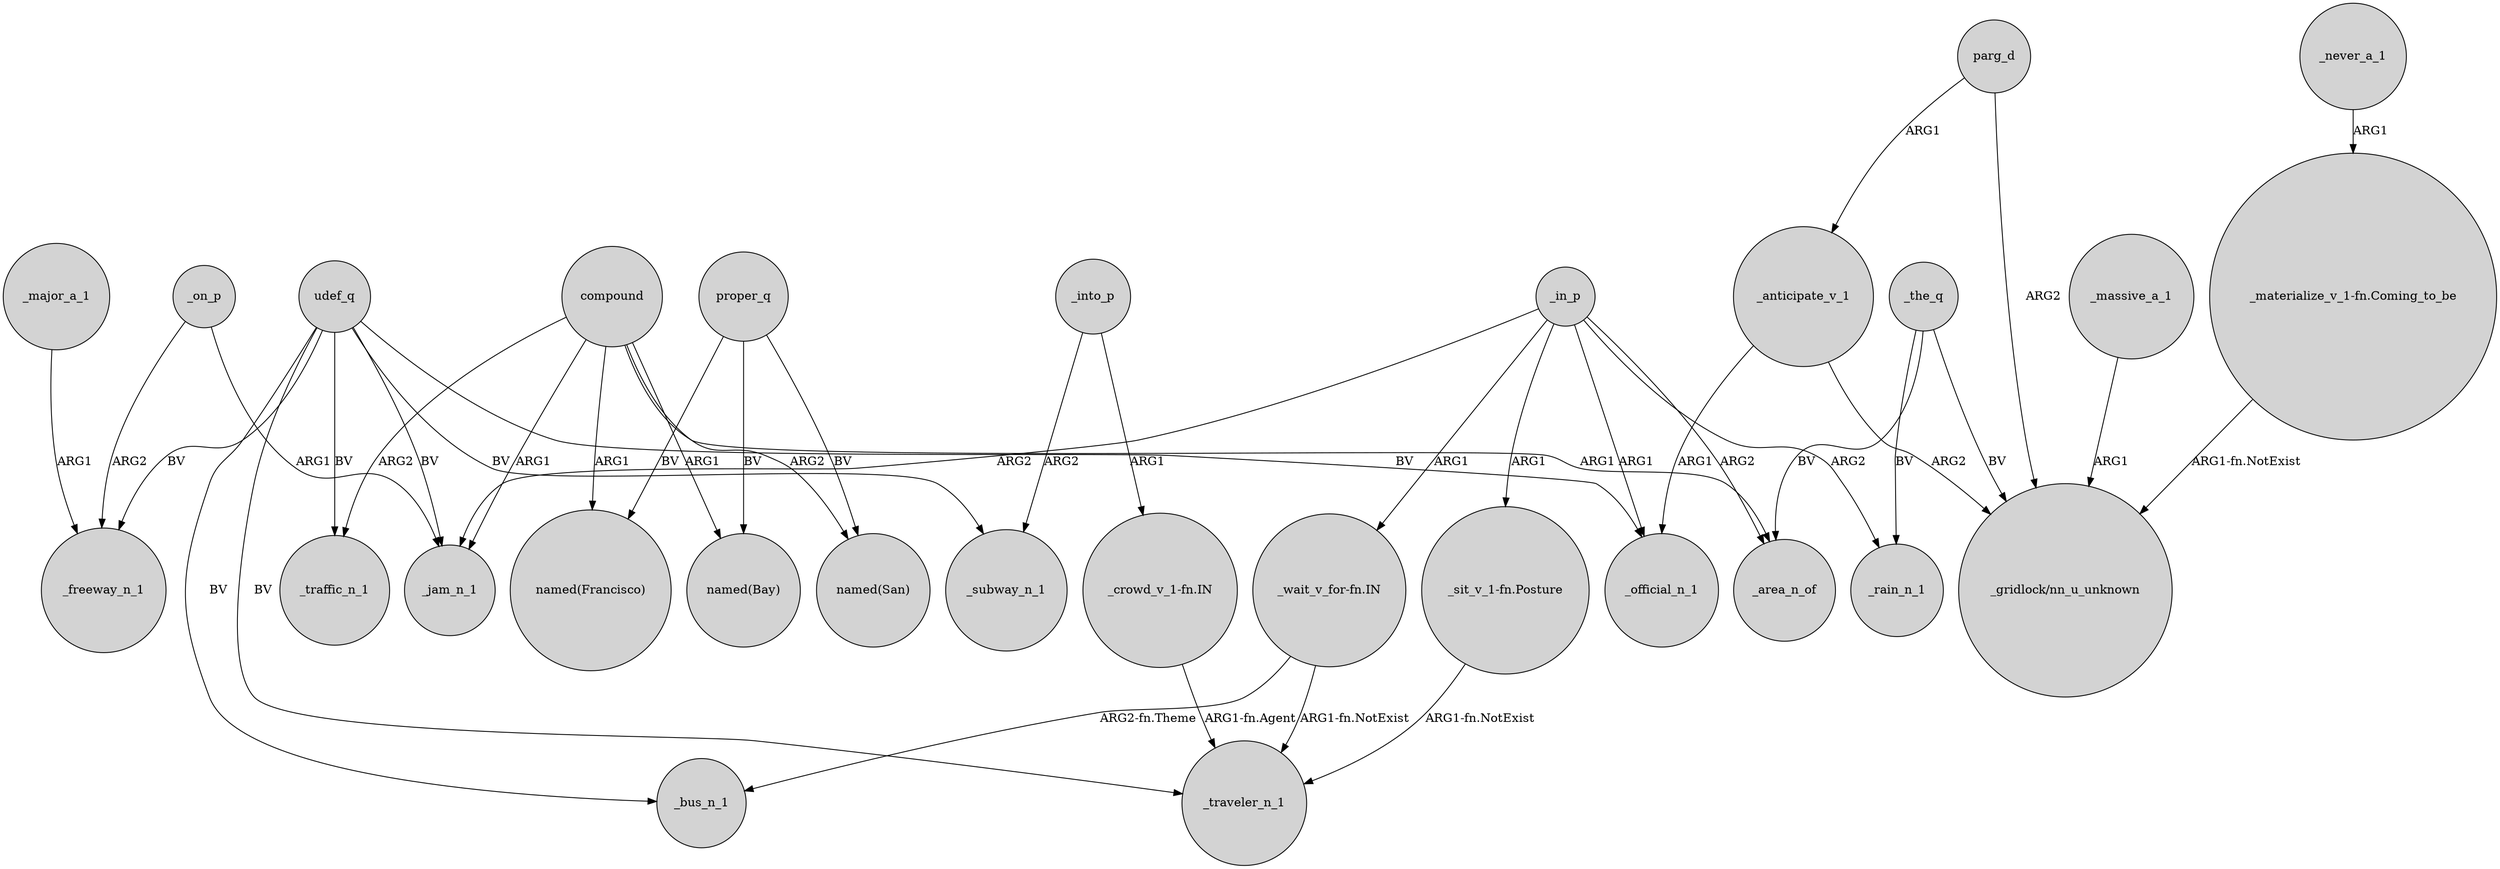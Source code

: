digraph {
	node [shape=circle style=filled]
	_on_p -> _freeway_n_1 [label=ARG2]
	parg_d -> "_gridlock/nn_u_unknown" [label=ARG2]
	_the_q -> _rain_n_1 [label=BV]
	_never_a_1 -> "_materialize_v_1-fn.Coming_to_be" [label=ARG1]
	_in_p -> "_wait_v_for-fn.IN" [label=ARG1]
	proper_q -> "named(Bay)" [label=BV]
	proper_q -> "named(Francisco)" [label=BV]
	compound -> "named(San)" [label=ARG2]
	compound -> _traffic_n_1 [label=ARG2]
	_in_p -> _jam_n_1 [label=ARG2]
	_on_p -> _jam_n_1 [label=ARG1]
	"_crowd_v_1-fn.IN" -> _traveler_n_1 [label="ARG1-fn.Agent"]
	"_wait_v_for-fn.IN" -> _traveler_n_1 [label="ARG1-fn.NotExist"]
	_anticipate_v_1 -> _official_n_1 [label=ARG1]
	"_materialize_v_1-fn.Coming_to_be" -> "_gridlock/nn_u_unknown" [label="ARG1-fn.NotExist"]
	udef_q -> _traveler_n_1 [label=BV]
	udef_q -> _subway_n_1 [label=BV]
	_in_p -> _official_n_1 [label=ARG1]
	"_wait_v_for-fn.IN" -> _bus_n_1 [label="ARG2-fn.Theme"]
	_massive_a_1 -> "_gridlock/nn_u_unknown" [label=ARG1]
	_into_p -> _subway_n_1 [label=ARG2]
	_the_q -> "_gridlock/nn_u_unknown" [label=BV]
	udef_q -> _official_n_1 [label=BV]
	udef_q -> _jam_n_1 [label=BV]
	parg_d -> _anticipate_v_1 [label=ARG1]
	_in_p -> "_sit_v_1-fn.Posture" [label=ARG1]
	compound -> "named(Francisco)" [label=ARG1]
	_the_q -> _area_n_of [label=BV]
	_into_p -> "_crowd_v_1-fn.IN" [label=ARG1]
	"_sit_v_1-fn.Posture" -> _traveler_n_1 [label="ARG1-fn.NotExist"]
	compound -> "named(Bay)" [label=ARG1]
	_in_p -> _area_n_of [label=ARG2]
	udef_q -> _bus_n_1 [label=BV]
	udef_q -> _traffic_n_1 [label=BV]
	proper_q -> "named(San)" [label=BV]
	_anticipate_v_1 -> "_gridlock/nn_u_unknown" [label=ARG2]
	compound -> _area_n_of [label=ARG1]
	_in_p -> _rain_n_1 [label=ARG2]
	compound -> _jam_n_1 [label=ARG1]
	_major_a_1 -> _freeway_n_1 [label=ARG1]
	udef_q -> _freeway_n_1 [label=BV]
}
